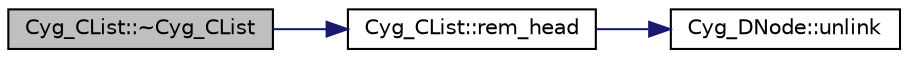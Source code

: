 digraph "Cyg_CList::~Cyg_CList"
{
  edge [fontname="Helvetica",fontsize="10",labelfontname="Helvetica",labelfontsize="10"];
  node [fontname="Helvetica",fontsize="10",shape=record];
  rankdir="LR";
  Node1 [label="Cyg_CList::~Cyg_CList",height=0.2,width=0.4,color="black", fillcolor="grey75", style="filled" fontcolor="black"];
  Node1 -> Node2 [color="midnightblue",fontsize="10",style="solid",fontname="Helvetica"];
  Node2 [label="Cyg_CList::rem_head",height=0.2,width=0.4,color="black", fillcolor="white", style="filled",URL="$class_cyg___c_list.html#ae70cdd6b3ab6b83d92612fd17309fcf5"];
  Node2 -> Node3 [color="midnightblue",fontsize="10",style="solid",fontname="Helvetica"];
  Node3 [label="Cyg_DNode::unlink",height=0.2,width=0.4,color="black", fillcolor="white", style="filled",URL="$class_cyg___d_node.html#a6e537a727a9ecf9cefaee27058633cdb"];
}
